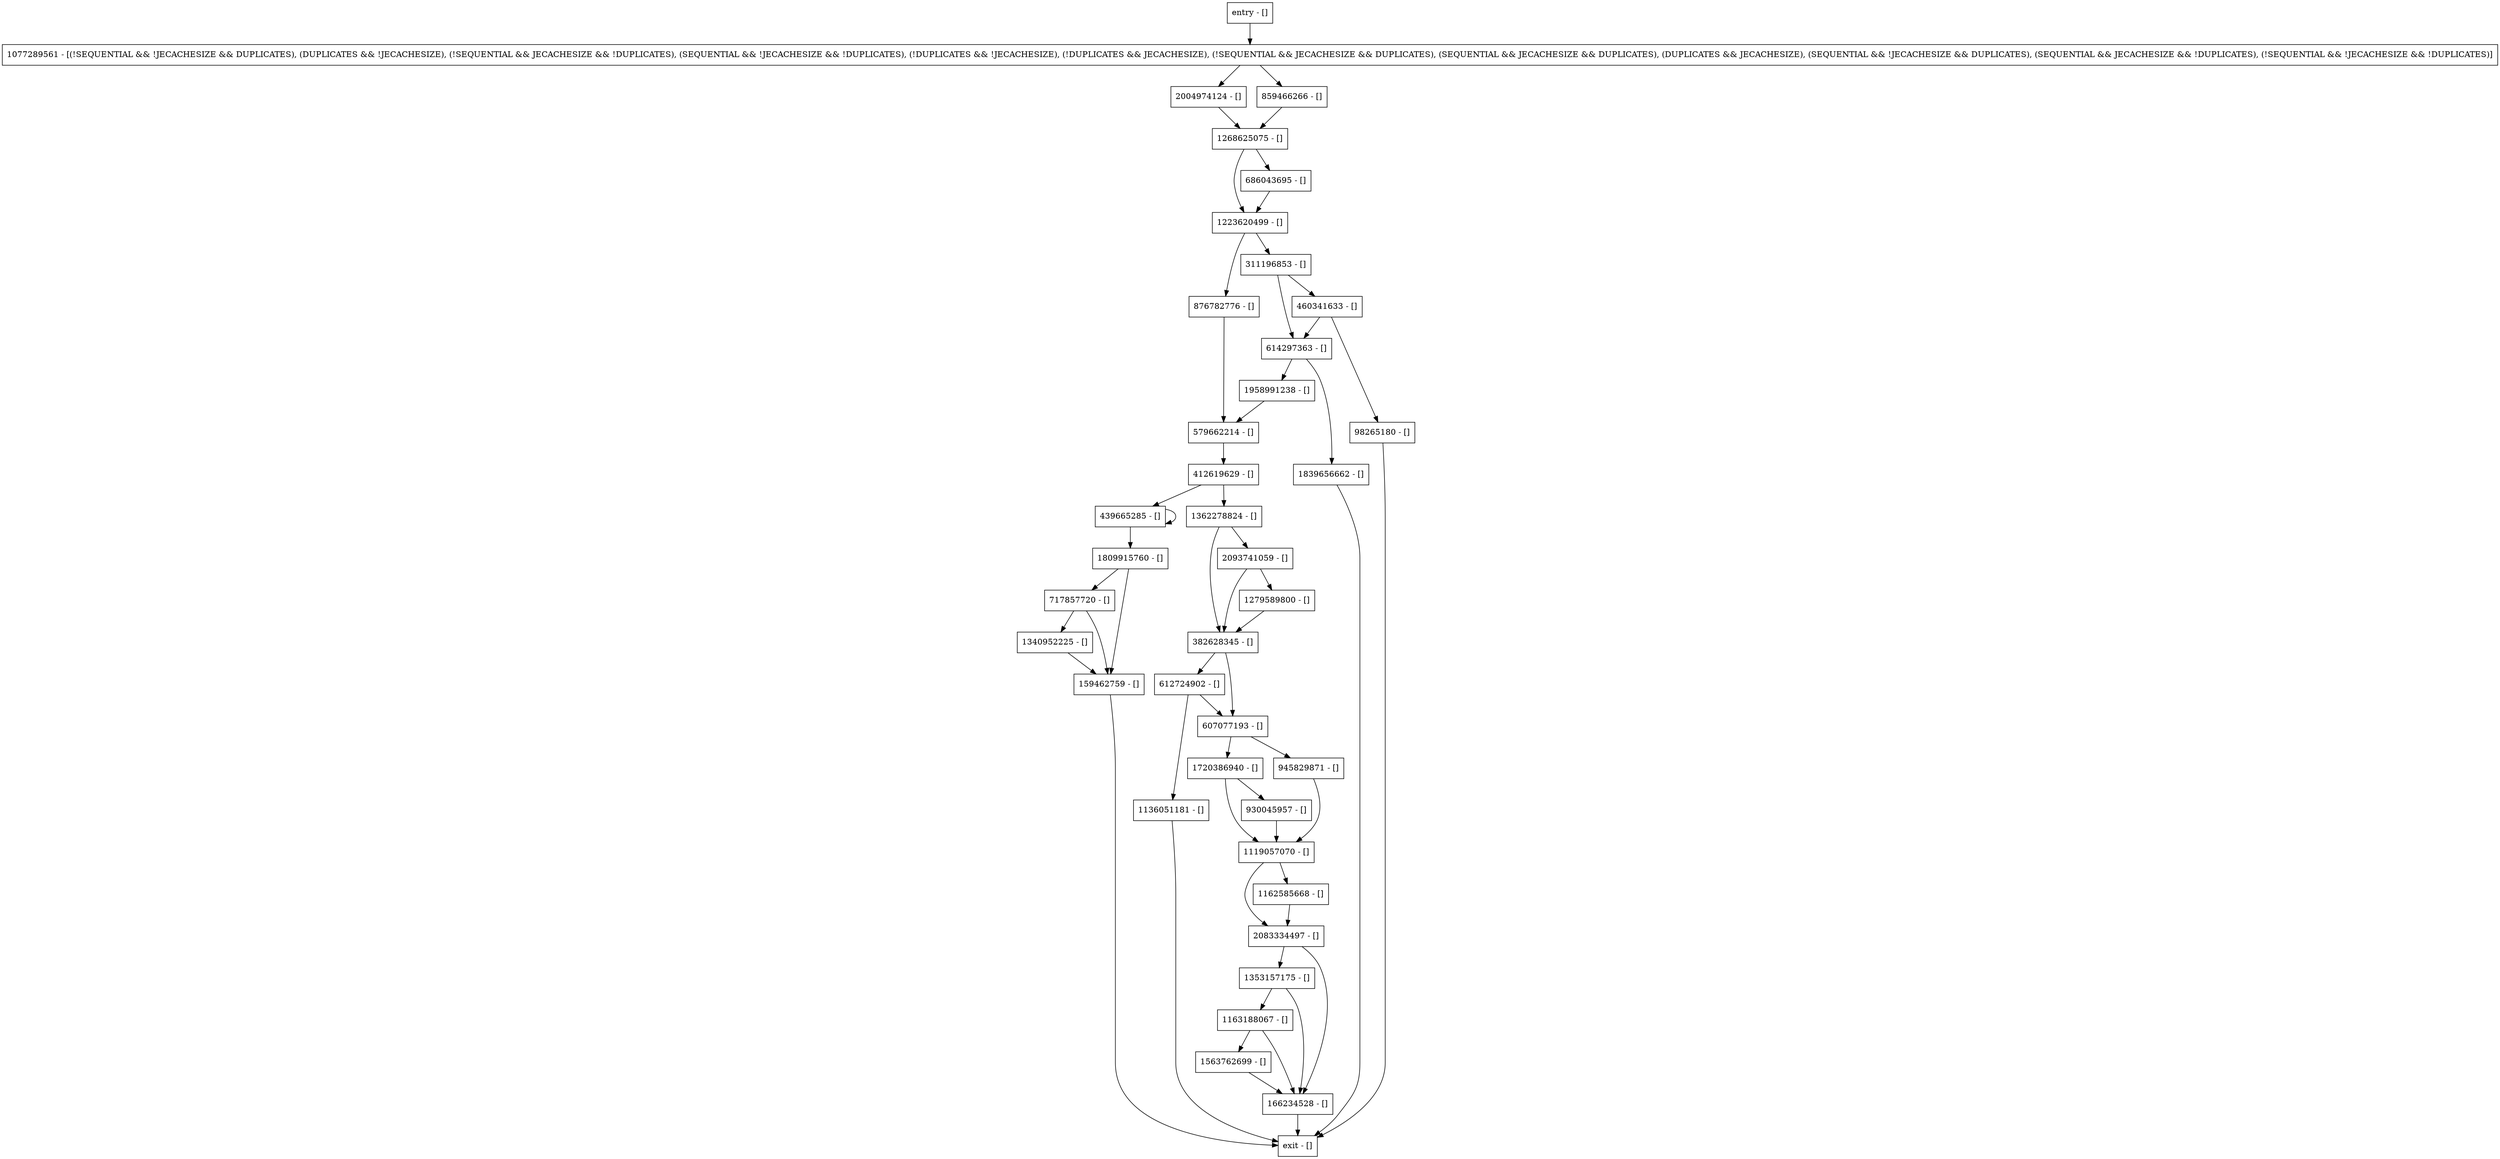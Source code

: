 digraph insertRecordInternal {
node [shape=record];
930045957 [label="930045957 - []"];
1223620499 [label="1223620499 - []"];
2093741059 [label="2093741059 - []"];
1839656662 [label="1839656662 - []"];
159462759 [label="159462759 - []"];
439665285 [label="439665285 - []"];
612724902 [label="612724902 - []"];
2083334497 [label="2083334497 - []"];
1119057070 [label="1119057070 - []"];
2004974124 [label="2004974124 - []"];
1353157175 [label="1353157175 - []"];
98265180 [label="98265180 - []"];
1720386940 [label="1720386940 - []"];
460341633 [label="460341633 - []"];
166234528 [label="166234528 - []"];
412619629 [label="412619629 - []"];
1268625075 [label="1268625075 - []"];
607077193 [label="607077193 - []"];
1136051181 [label="1136051181 - []"];
1162585668 [label="1162585668 - []"];
717857720 [label="717857720 - []"];
1077289561 [label="1077289561 - [(!SEQUENTIAL && !JECACHESIZE && DUPLICATES), (DUPLICATES && !JECACHESIZE), (!SEQUENTIAL && JECACHESIZE && !DUPLICATES), (SEQUENTIAL && !JECACHESIZE && !DUPLICATES), (!DUPLICATES && !JECACHESIZE), (!DUPLICATES && JECACHESIZE), (!SEQUENTIAL && JECACHESIZE && DUPLICATES), (SEQUENTIAL && JECACHESIZE && DUPLICATES), (DUPLICATES && JECACHESIZE), (SEQUENTIAL && !JECACHESIZE && DUPLICATES), (SEQUENTIAL && JECACHESIZE && !DUPLICATES), (!SEQUENTIAL && !JECACHESIZE && !DUPLICATES)]"];
1340952225 [label="1340952225 - []"];
945829871 [label="945829871 - []"];
614297363 [label="614297363 - []"];
1563762699 [label="1563762699 - []"];
686043695 [label="686043695 - []"];
876782776 [label="876782776 - []"];
1163188067 [label="1163188067 - []"];
entry [label="entry - []"];
exit [label="exit - []"];
859466266 [label="859466266 - []"];
1958991238 [label="1958991238 - []"];
1279589800 [label="1279589800 - []"];
1809915760 [label="1809915760 - []"];
382628345 [label="382628345 - []"];
311196853 [label="311196853 - []"];
1362278824 [label="1362278824 - []"];
579662214 [label="579662214 - []"];
entry;
exit;
930045957 -> 1119057070;
1223620499 -> 876782776;
1223620499 -> 311196853;
2093741059 -> 1279589800;
2093741059 -> 382628345;
1839656662 -> exit;
159462759 -> exit;
439665285 -> 1809915760;
439665285 -> 439665285;
612724902 -> 607077193;
612724902 -> 1136051181;
2083334497 -> 1353157175;
2083334497 -> 166234528;
1119057070 -> 2083334497;
1119057070 -> 1162585668;
2004974124 -> 1268625075;
1353157175 -> 166234528;
1353157175 -> 1163188067;
98265180 -> exit;
1720386940 -> 930045957;
1720386940 -> 1119057070;
460341633 -> 98265180;
460341633 -> 614297363;
166234528 -> exit;
412619629 -> 439665285;
412619629 -> 1362278824;
1268625075 -> 1223620499;
1268625075 -> 686043695;
607077193 -> 945829871;
607077193 -> 1720386940;
1136051181 -> exit;
1162585668 -> 2083334497;
717857720 -> 1340952225;
717857720 -> 159462759;
1077289561 -> 859466266;
1077289561 -> 2004974124;
1340952225 -> 159462759;
945829871 -> 1119057070;
614297363 -> 1958991238;
614297363 -> 1839656662;
1563762699 -> 166234528;
686043695 -> 1223620499;
876782776 -> 579662214;
1163188067 -> 1563762699;
1163188067 -> 166234528;
entry -> 1077289561;
859466266 -> 1268625075;
1958991238 -> 579662214;
1279589800 -> 382628345;
1809915760 -> 717857720;
1809915760 -> 159462759;
382628345 -> 612724902;
382628345 -> 607077193;
311196853 -> 614297363;
311196853 -> 460341633;
1362278824 -> 2093741059;
1362278824 -> 382628345;
579662214 -> 412619629;
}
